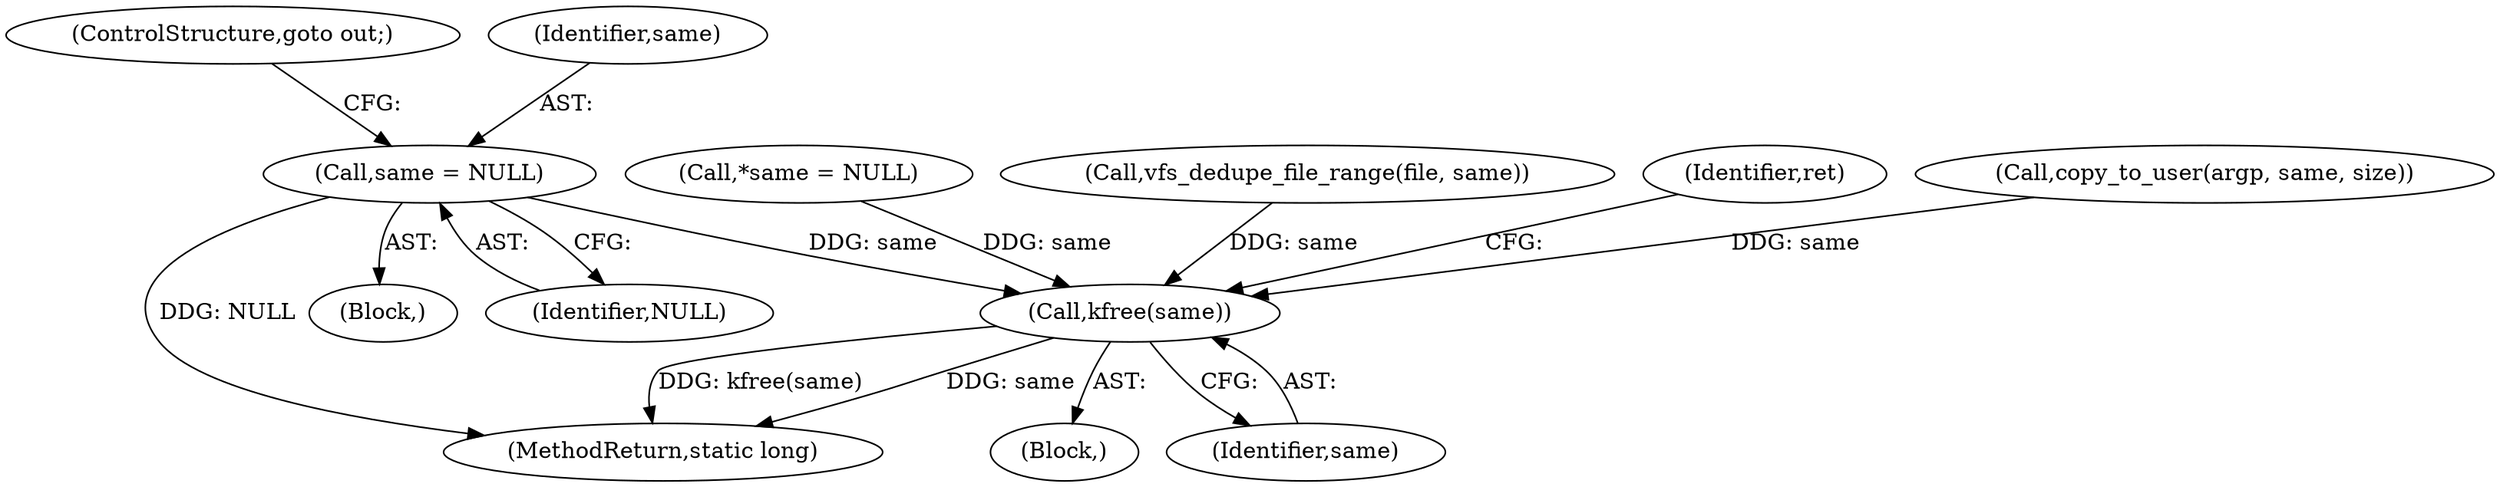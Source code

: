 digraph "0_linux_10eec60ce79187686e052092e5383c99b4420a20@pointer" {
"1000141" [label="(Call,same = NULL)"];
"1000171" [label="(Call,kfree(same))"];
"1000109" [label="(Call,*same = NULL)"];
"1000144" [label="(ControlStructure,goto out;)"];
"1000142" [label="(Identifier,same)"];
"1000141" [label="(Call,same = NULL)"];
"1000171" [label="(Call,kfree(same))"];
"1000152" [label="(Call,vfs_dedupe_file_range(file, same))"];
"1000143" [label="(Identifier,NULL)"];
"1000136" [label="(Block,)"];
"1000103" [label="(Block,)"];
"1000175" [label="(MethodReturn,static long)"];
"1000172" [label="(Identifier,same)"];
"1000174" [label="(Identifier,ret)"];
"1000160" [label="(Call,copy_to_user(argp, same, size))"];
"1000141" -> "1000136"  [label="AST: "];
"1000141" -> "1000143"  [label="CFG: "];
"1000142" -> "1000141"  [label="AST: "];
"1000143" -> "1000141"  [label="AST: "];
"1000144" -> "1000141"  [label="CFG: "];
"1000141" -> "1000175"  [label="DDG: NULL"];
"1000141" -> "1000171"  [label="DDG: same"];
"1000171" -> "1000103"  [label="AST: "];
"1000171" -> "1000172"  [label="CFG: "];
"1000172" -> "1000171"  [label="AST: "];
"1000174" -> "1000171"  [label="CFG: "];
"1000171" -> "1000175"  [label="DDG: same"];
"1000171" -> "1000175"  [label="DDG: kfree(same)"];
"1000152" -> "1000171"  [label="DDG: same"];
"1000109" -> "1000171"  [label="DDG: same"];
"1000160" -> "1000171"  [label="DDG: same"];
}
